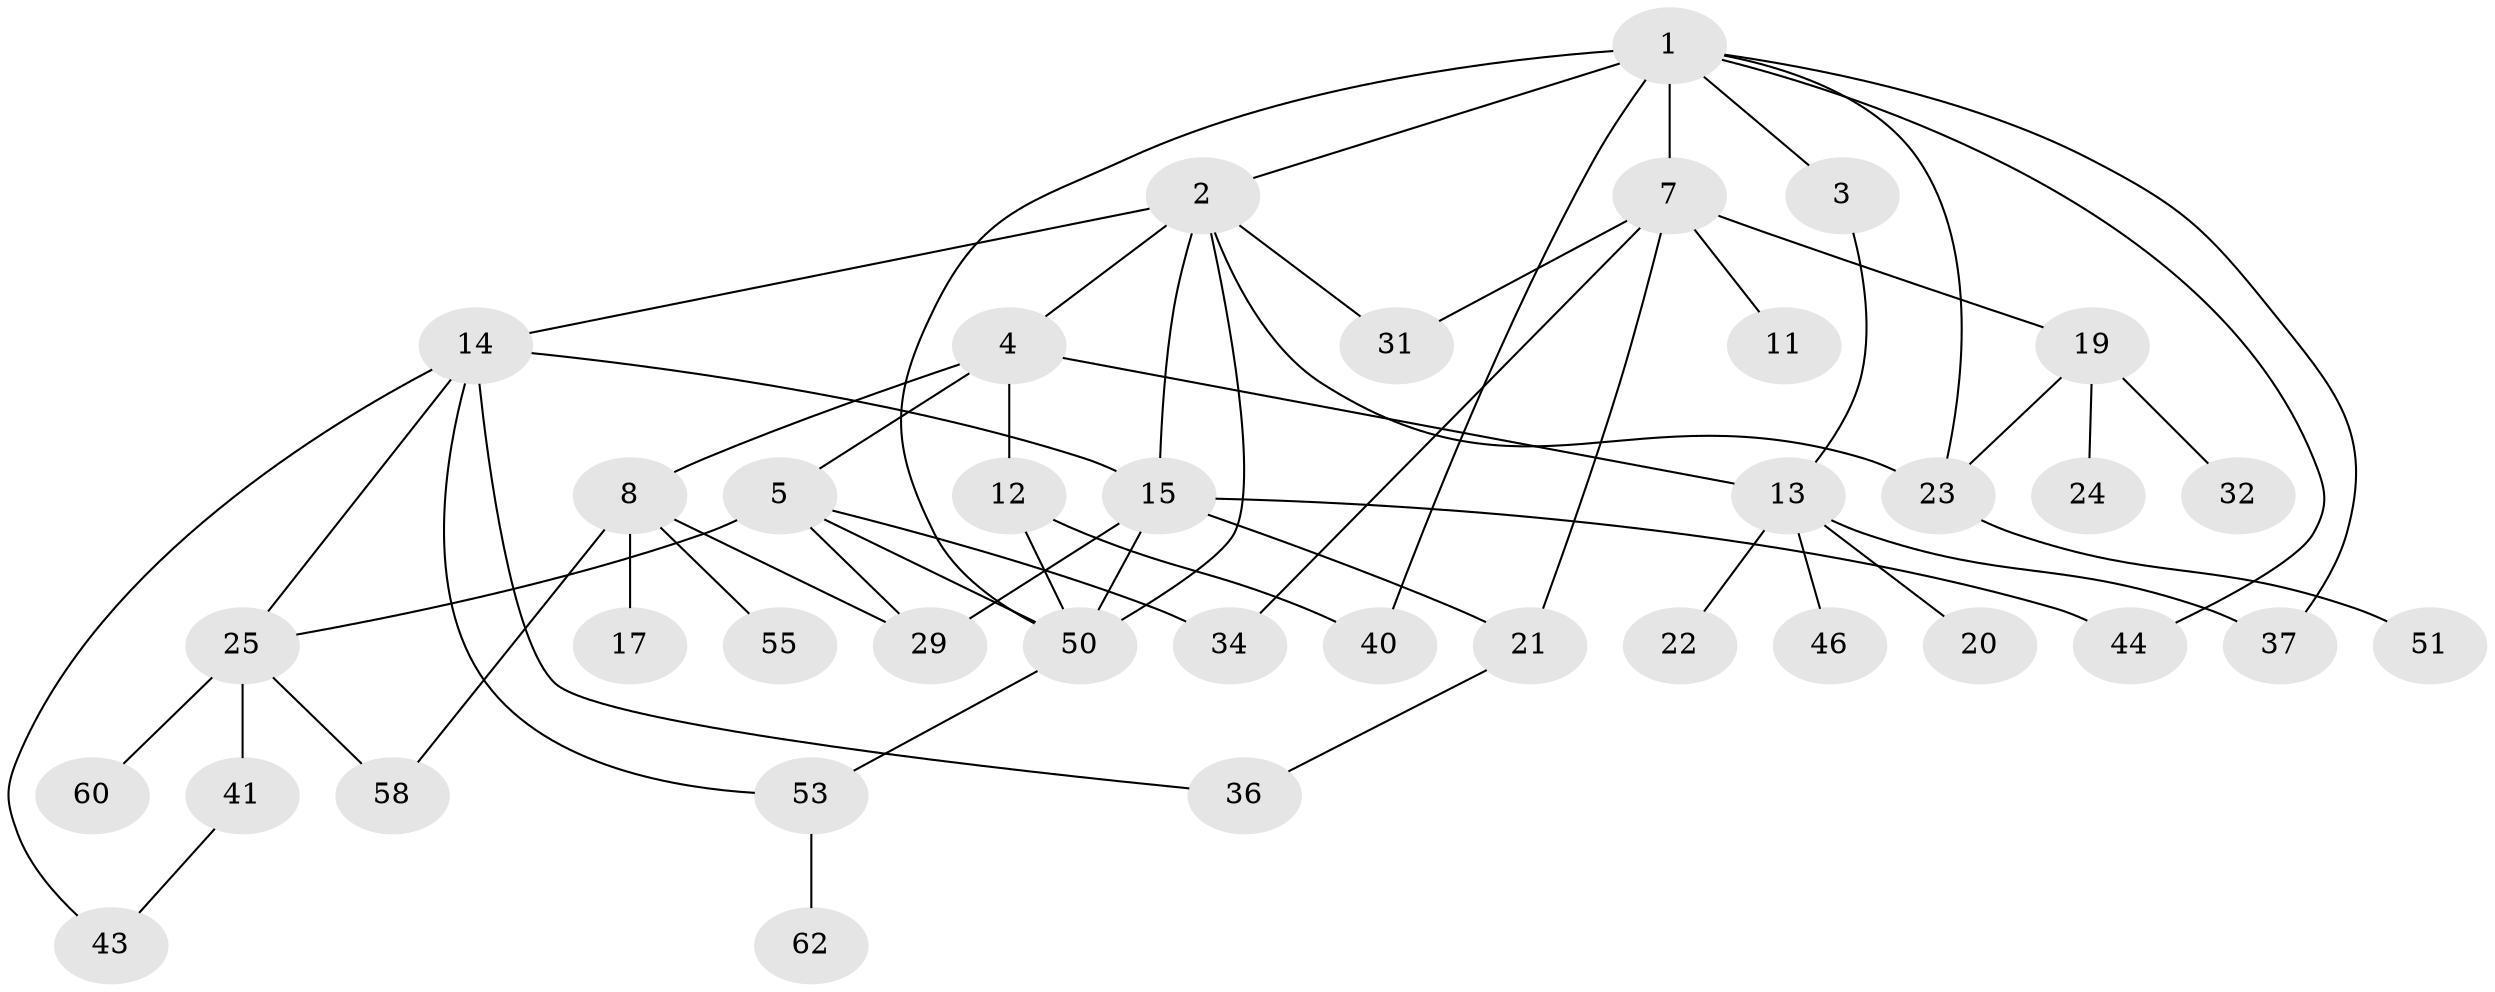 // original degree distribution, {5: 0.04838709677419355, 6: 0.08064516129032258, 2: 0.3225806451612903, 3: 0.16129032258064516, 4: 0.14516129032258066, 1: 0.24193548387096775}
// Generated by graph-tools (version 1.1) at 2025/41/03/06/25 10:41:29]
// undirected, 38 vertices, 58 edges
graph export_dot {
graph [start="1"]
  node [color=gray90,style=filled];
  1 [super="+9"];
  2 [super="+6"];
  3;
  4 [super="+28"];
  5 [super="+18"];
  7 [super="+10"];
  8 [super="+45"];
  11 [super="+52"];
  12 [super="+33"];
  13 [super="+16"];
  14 [super="+30"];
  15 [super="+38"];
  17 [super="+35"];
  19 [super="+27"];
  20;
  21 [super="+26"];
  22;
  23 [super="+49"];
  24;
  25 [super="+39"];
  29 [super="+48"];
  31 [super="+42"];
  32;
  34;
  36 [super="+47"];
  37;
  40 [super="+56"];
  41 [super="+54"];
  43 [super="+61"];
  44;
  46;
  50 [super="+57"];
  51;
  53 [super="+59"];
  55;
  58;
  60;
  62;
  1 -- 2;
  1 -- 3;
  1 -- 7;
  1 -- 40 [weight=2];
  1 -- 50;
  1 -- 37;
  1 -- 23;
  1 -- 44;
  2 -- 4;
  2 -- 14;
  2 -- 50;
  2 -- 23;
  2 -- 15;
  2 -- 31;
  3 -- 13;
  4 -- 5;
  4 -- 8;
  4 -- 12;
  4 -- 13;
  5 -- 25;
  5 -- 50;
  5 -- 29;
  5 -- 34;
  7 -- 11;
  7 -- 21;
  7 -- 34;
  7 -- 19;
  7 -- 31;
  8 -- 17;
  8 -- 55;
  8 -- 29;
  8 -- 58;
  12 -- 40;
  12 -- 50;
  13 -- 20;
  13 -- 37;
  13 -- 22;
  13 -- 46;
  14 -- 36;
  14 -- 15;
  14 -- 25;
  14 -- 43;
  14 -- 53;
  15 -- 44;
  15 -- 50;
  15 -- 21;
  15 -- 29;
  19 -- 24;
  19 -- 32;
  19 -- 23;
  21 -- 36;
  23 -- 51;
  25 -- 58;
  25 -- 60;
  25 -- 41;
  41 -- 43;
  50 -- 53;
  53 -- 62;
}
